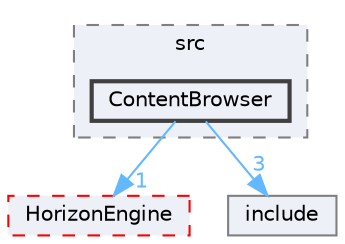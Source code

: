 digraph "C:/shortPath/28_11_HGE/HorizonEngine2D/HorizonEditor/src/ContentBrowser"
{
 // LATEX_PDF_SIZE
  bgcolor="transparent";
  edge [fontname=Helvetica,fontsize=10,labelfontname=Helvetica,labelfontsize=10];
  node [fontname=Helvetica,fontsize=10,shape=box,height=0.2,width=0.4];
  compound=true
  subgraph clusterdir_1c57426389caad7d9a3f3700348eb40d {
    graph [ bgcolor="#edf0f7", pencolor="grey50", label="src", fontname=Helvetica,fontsize=10 style="filled,dashed", URL="dir_1c57426389caad7d9a3f3700348eb40d.html",tooltip=""]
  dir_b6e91f01032f29b0132a39bb50160b50 [label="ContentBrowser", fillcolor="#edf0f7", color="grey25", style="filled,bold", URL="dir_b6e91f01032f29b0132a39bb50160b50.html",tooltip=""];
  }
  dir_56bd2b2475c0decc546661512b0f4d2d [label="HorizonEngine", fillcolor="#edf0f7", color="red", style="filled,dashed", URL="dir_56bd2b2475c0decc546661512b0f4d2d.html",tooltip=""];
  dir_7ad828cb6cfcacb19feda92d5f4a32f6 [label="include", fillcolor="#edf0f7", color="grey50", style="filled", URL="dir_7ad828cb6cfcacb19feda92d5f4a32f6.html",tooltip=""];
  dir_b6e91f01032f29b0132a39bb50160b50->dir_56bd2b2475c0decc546661512b0f4d2d [headlabel="1", labeldistance=1.5 headhref="dir_000006_000011.html" color="steelblue1" fontcolor="steelblue1"];
  dir_b6e91f01032f29b0132a39bb50160b50->dir_7ad828cb6cfcacb19feda92d5f4a32f6 [headlabel="3", labeldistance=1.5 headhref="dir_000006_000018.html" color="steelblue1" fontcolor="steelblue1"];
}
